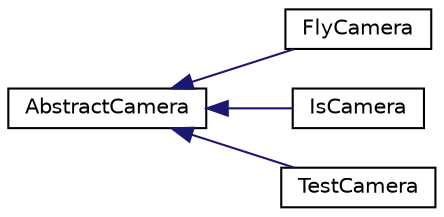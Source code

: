 digraph "Graphical Class Hierarchy"
{
  edge [fontname="Helvetica",fontsize="10",labelfontname="Helvetica",labelfontsize="10"];
  node [fontname="Helvetica",fontsize="10",shape=record];
  rankdir="LR";
  Node1 [label="AbstractCamera",height=0.2,width=0.4,color="black", fillcolor="white", style="filled",URL="$class_abstract_camera.html",tooltip="Class that need to be subclassed for each camera API. It is used to exchange CameraProperty between t..."];
  Node1 -> Node2 [dir="back",color="midnightblue",fontsize="10",style="solid",fontname="Helvetica"];
  Node2 [label="FlyCamera",height=0.2,width=0.4,color="black", fillcolor="white", style="filled",URL="$class_fly_camera.html",tooltip="The FlyCamera class, represent a FlyCapture Camera with all its settings. "];
  Node1 -> Node3 [dir="back",color="midnightblue",fontsize="10",style="solid",fontname="Helvetica"];
  Node3 [label="IsCamera",height=0.2,width=0.4,color="black", fillcolor="white", style="filled",URL="$class_is_camera.html",tooltip="The IsCamera class, represent a Image Source Camera with all its settings. "];
  Node1 -> Node4 [dir="back",color="midnightblue",fontsize="10",style="solid",fontname="Helvetica"];
  Node4 [label="TestCamera",height=0.2,width=0.4,color="black", fillcolor="white", style="filled",URL="$class_test_camera.html"];
}

